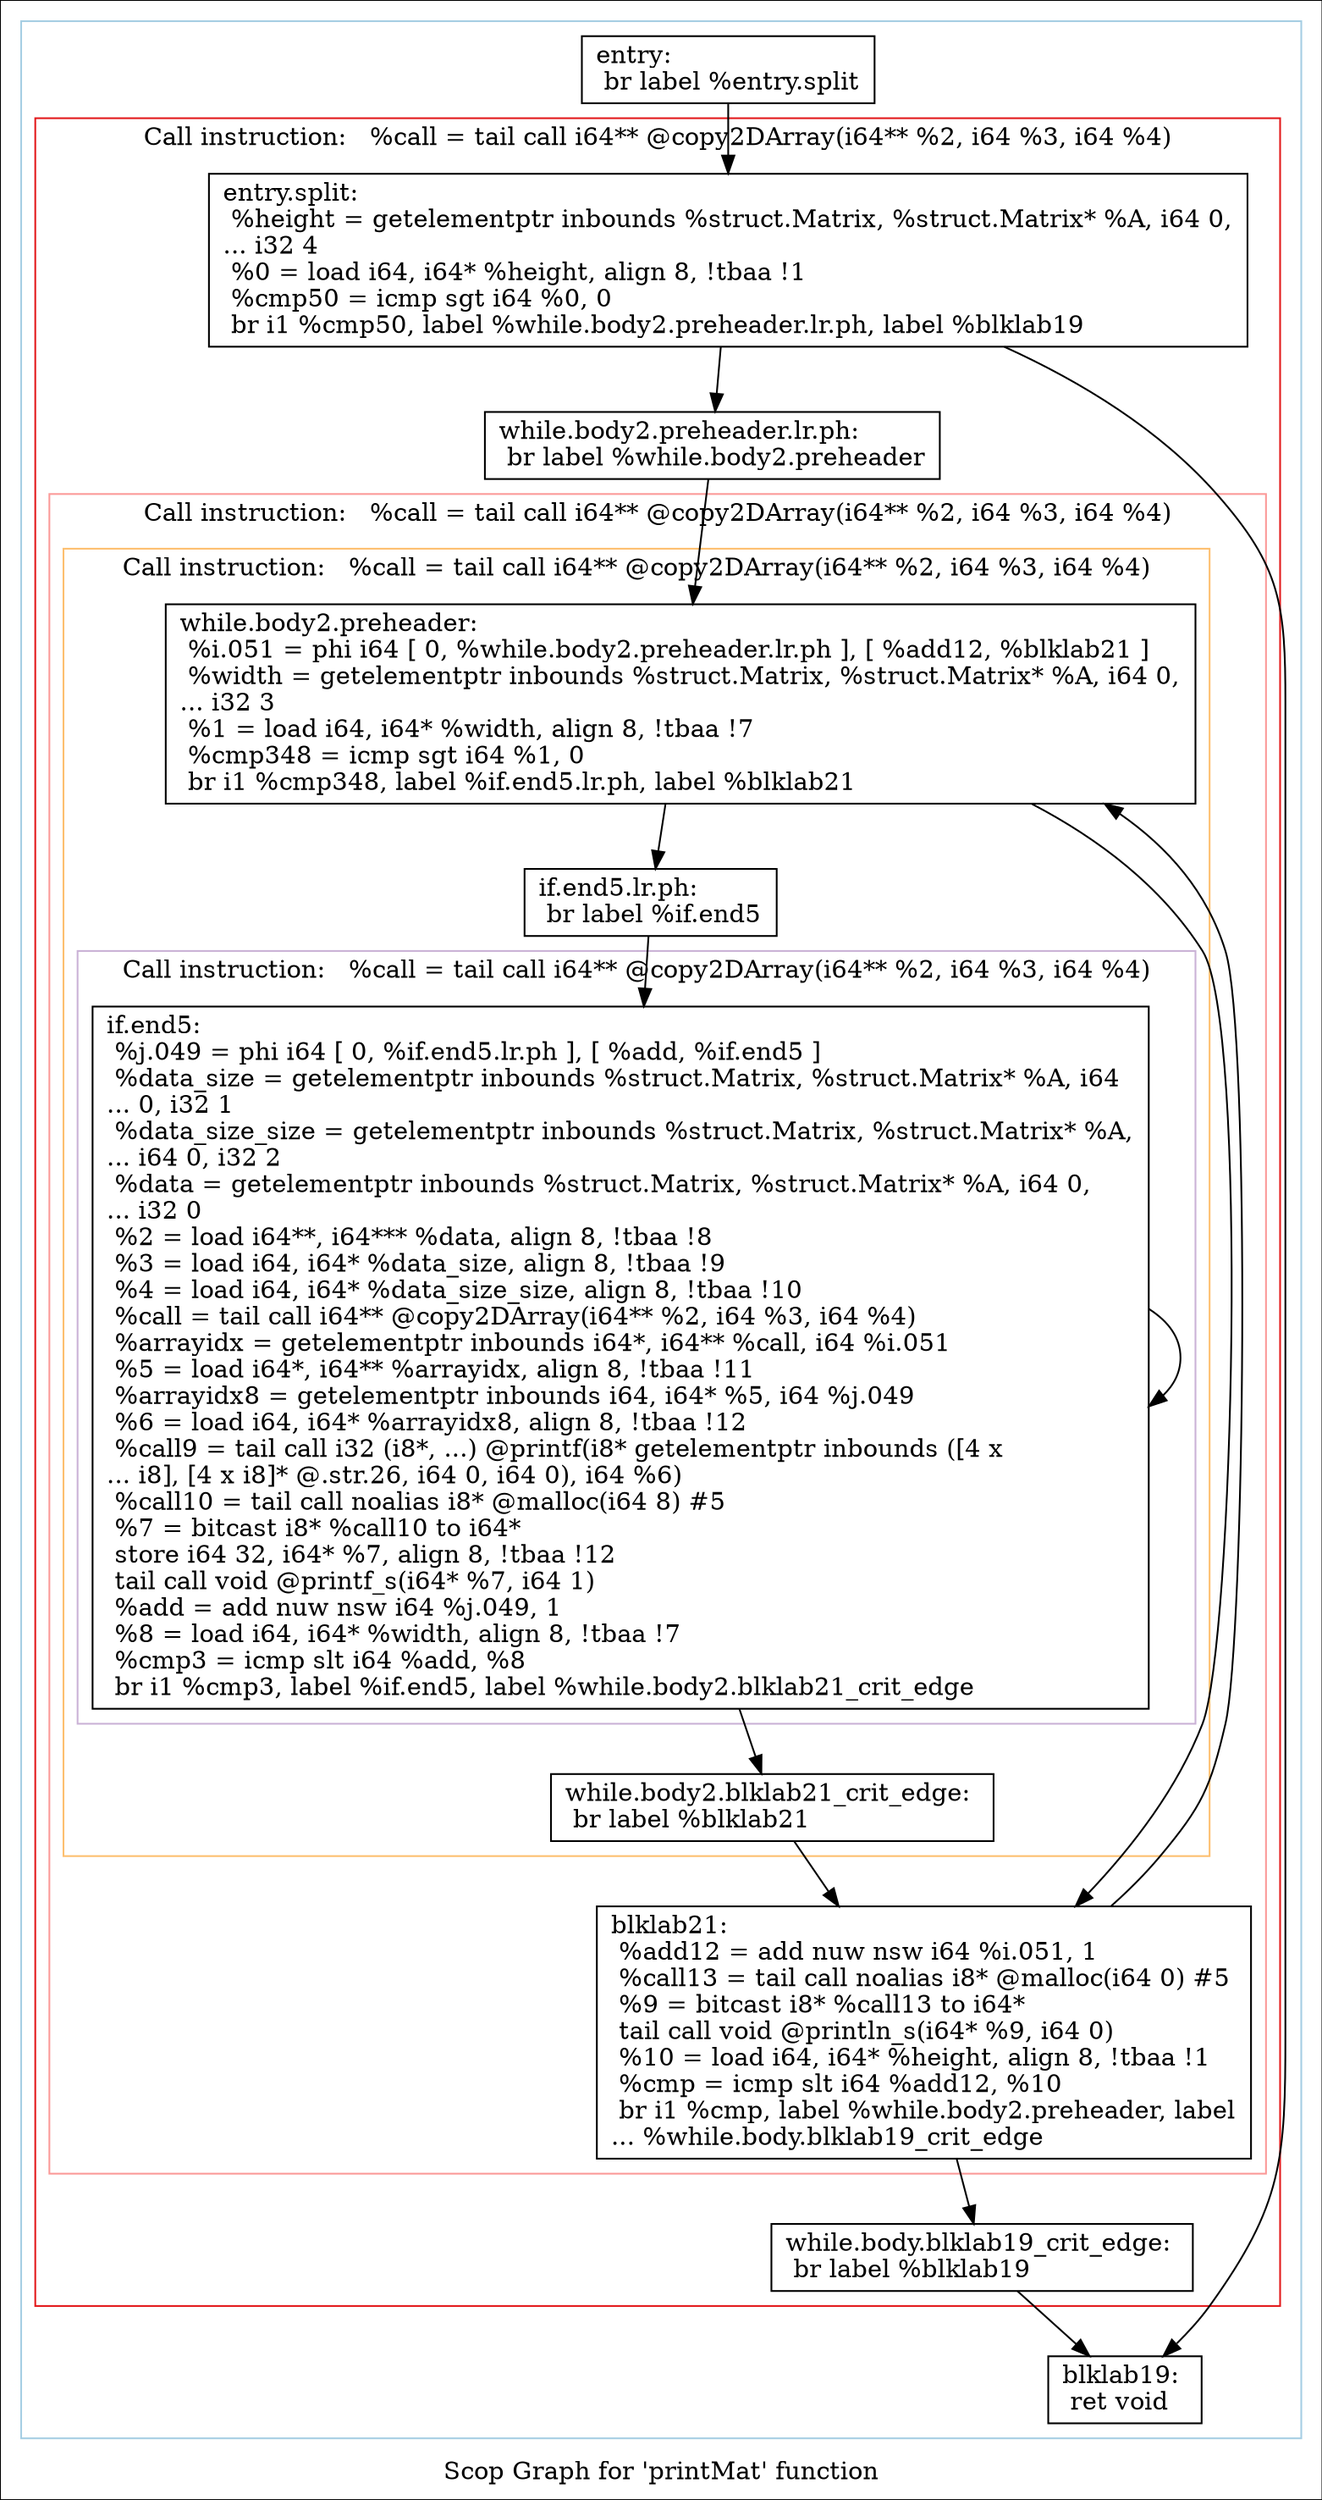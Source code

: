 digraph "Scop Graph for 'printMat' function" {
	label="Scop Graph for 'printMat' function";

	Node0x9ed8760 [shape=record,label="{entry:\l  br label %entry.split\l}"];
	Node0x9ed8760 -> Node0x9ed6b30;
	Node0x9ed6b30 [shape=record,label="{entry.split:                                      \l  %height = getelementptr inbounds %struct.Matrix, %struct.Matrix* %A, i64 0,\l... i32 4\l  %0 = load i64, i64* %height, align 8, !tbaa !1\l  %cmp50 = icmp sgt i64 %0, 0\l  br i1 %cmp50, label %while.body2.preheader.lr.ph, label %blklab19\l}"];
	Node0x9ed6b30 -> Node0x9e733c0;
	Node0x9ed6b30 -> Node0x9eb37e0;
	Node0x9e733c0 [shape=record,label="{while.body2.preheader.lr.ph:                      \l  br label %while.body2.preheader\l}"];
	Node0x9e733c0 -> Node0x9e974d0;
	Node0x9e974d0 [shape=record,label="{while.body2.preheader:                            \l  %i.051 = phi i64 [ 0, %while.body2.preheader.lr.ph ], [ %add12, %blklab21 ]\l  %width = getelementptr inbounds %struct.Matrix, %struct.Matrix* %A, i64 0,\l... i32 3\l  %1 = load i64, i64* %width, align 8, !tbaa !7\l  %cmp348 = icmp sgt i64 %1, 0\l  br i1 %cmp348, label %if.end5.lr.ph, label %blklab21\l}"];
	Node0x9e974d0 -> Node0x9ce3c20;
	Node0x9e974d0 -> Node0x9ea1010;
	Node0x9ce3c20 [shape=record,label="{if.end5.lr.ph:                                    \l  br label %if.end5\l}"];
	Node0x9ce3c20 -> Node0x9ee5a20;
	Node0x9ee5a20 [shape=record,label="{if.end5:                                          \l  %j.049 = phi i64 [ 0, %if.end5.lr.ph ], [ %add, %if.end5 ]\l  %data_size = getelementptr inbounds %struct.Matrix, %struct.Matrix* %A, i64\l... 0, i32 1\l  %data_size_size = getelementptr inbounds %struct.Matrix, %struct.Matrix* %A,\l... i64 0, i32 2\l  %data = getelementptr inbounds %struct.Matrix, %struct.Matrix* %A, i64 0,\l... i32 0\l  %2 = load i64**, i64*** %data, align 8, !tbaa !8\l  %3 = load i64, i64* %data_size, align 8, !tbaa !9\l  %4 = load i64, i64* %data_size_size, align 8, !tbaa !10\l  %call = tail call i64** @copy2DArray(i64** %2, i64 %3, i64 %4)\l  %arrayidx = getelementptr inbounds i64*, i64** %call, i64 %i.051\l  %5 = load i64*, i64** %arrayidx, align 8, !tbaa !11\l  %arrayidx8 = getelementptr inbounds i64, i64* %5, i64 %j.049\l  %6 = load i64, i64* %arrayidx8, align 8, !tbaa !12\l  %call9 = tail call i32 (i8*, ...) @printf(i8* getelementptr inbounds ([4 x\l... i8], [4 x i8]* @.str.26, i64 0, i64 0), i64 %6)\l  %call10 = tail call noalias i8* @malloc(i64 8) #5\l  %7 = bitcast i8* %call10 to i64*\l  store i64 32, i64* %7, align 8, !tbaa !12\l  tail call void @printf_s(i64* %7, i64 1)\l  %add = add nuw nsw i64 %j.049, 1\l  %8 = load i64, i64* %width, align 8, !tbaa !7\l  %cmp3 = icmp slt i64 %add, %8\l  br i1 %cmp3, label %if.end5, label %while.body2.blklab21_crit_edge\l}"];
	Node0x9ee5a20 -> Node0x9ee5a20[constraint=false];
	Node0x9ee5a20 -> Node0x9ed73e0;
	Node0x9ed73e0 [shape=record,label="{while.body2.blklab21_crit_edge:                   \l  br label %blklab21\l}"];
	Node0x9ed73e0 -> Node0x9ea1010;
	Node0x9ea1010 [shape=record,label="{blklab21:                                         \l  %add12 = add nuw nsw i64 %i.051, 1\l  %call13 = tail call noalias i8* @malloc(i64 0) #5\l  %9 = bitcast i8* %call13 to i64*\l  tail call void @println_s(i64* %9, i64 0)\l  %10 = load i64, i64* %height, align 8, !tbaa !1\l  %cmp = icmp slt i64 %add12, %10\l  br i1 %cmp, label %while.body2.preheader, label\l... %while.body.blklab19_crit_edge\l}"];
	Node0x9ea1010 -> Node0x9e974d0[constraint=false];
	Node0x9ea1010 -> Node0x9ed7440;
	Node0x9ed7440 [shape=record,label="{while.body.blklab19_crit_edge:                    \l  br label %blklab19\l}"];
	Node0x9ed7440 -> Node0x9eb37e0;
	Node0x9eb37e0 [shape=record,label="{blklab19:                                         \l  ret void\l}"];
	colorscheme = "paired12"
        subgraph cluster_0x9ed87e0 {
          label = "";
          style = solid;
          color = 1
          subgraph cluster_0x9ed7830 {
            label = "Call instruction:   %call = tail call i64** @copy2DArray(i64** %2, i64 %3, i64 %4)";
            style = solid;
            color = 6
            subgraph cluster_0x9ed77b0 {
              label = "Call instruction:   %call = tail call i64** @copy2DArray(i64** %2, i64 %3, i64 %4)";
              style = solid;
              color = 5
              subgraph cluster_0x9ee55a0 {
                label = "Call instruction:   %call = tail call i64** @copy2DArray(i64** %2, i64 %3, i64 %4)";
                style = solid;
                color = 7
                subgraph cluster_0x9ed8860 {
                  label = "Call instruction:   %call = tail call i64** @copy2DArray(i64** %2, i64 %3, i64 %4)";
                  style = solid;
                  color = 9
                  Node0x9ee5a20;
                }
                Node0x9e974d0;
                Node0x9ce3c20;
                Node0x9ed73e0;
              }
              Node0x9ea1010;
            }
            Node0x9ed6b30;
            Node0x9e733c0;
            Node0x9ed7440;
          }
          Node0x9ed8760;
          Node0x9eb37e0;
        }
}
